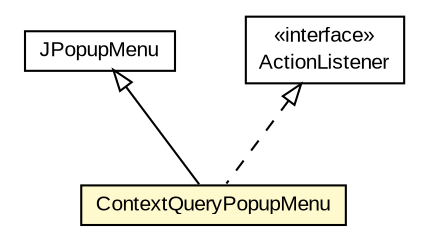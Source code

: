 #!/usr/local/bin/dot
#
# Class diagram 
# Generated by UMLGraph version 5.3 (http://www.umlgraph.org/)
#

digraph G {
	edge [fontname="arial",fontsize=10,labelfontname="arial",labelfontsize=10];
	node [fontname="arial",fontsize=10,shape=plaintext];
	nodesep=0.25;
	ranksep=0.5;
	// context.arch.intelligibility.presenters.QueryableTablePanelPresenter.ContextQueryPopupMenu
	c149138 [label=<<table title="context.arch.intelligibility.presenters.QueryableTablePanelPresenter.ContextQueryPopupMenu" border="0" cellborder="1" cellspacing="0" cellpadding="2" port="p" bgcolor="lemonChiffon" href="./QueryableTablePanelPresenter.ContextQueryPopupMenu.html">
		<tr><td><table border="0" cellspacing="0" cellpadding="1">
<tr><td align="center" balign="center"> ContextQueryPopupMenu </td></tr>
		</table></td></tr>
		</table>>, fontname="arial", fontcolor="black", fontsize=10.0];
	//context.arch.intelligibility.presenters.QueryableTablePanelPresenter.ContextQueryPopupMenu extends javax.swing.JPopupMenu
	c149185:p -> c149138:p [dir=back,arrowtail=empty];
	//context.arch.intelligibility.presenters.QueryableTablePanelPresenter.ContextQueryPopupMenu implements java.awt.event.ActionListener
	c149186:p -> c149138:p [dir=back,arrowtail=empty,style=dashed];
	// javax.swing.JPopupMenu
	c149185 [label=<<table title="javax.swing.JPopupMenu" border="0" cellborder="1" cellspacing="0" cellpadding="2" port="p" href="http://java.sun.com/j2se/1.4.2/docs/api/javax/swing/JPopupMenu.html">
		<tr><td><table border="0" cellspacing="0" cellpadding="1">
<tr><td align="center" balign="center"> JPopupMenu </td></tr>
		</table></td></tr>
		</table>>, fontname="arial", fontcolor="black", fontsize=10.0];
	// java.awt.event.ActionListener
	c149186 [label=<<table title="java.awt.event.ActionListener" border="0" cellborder="1" cellspacing="0" cellpadding="2" port="p" href="http://java.sun.com/j2se/1.4.2/docs/api/java/awt/event/ActionListener.html">
		<tr><td><table border="0" cellspacing="0" cellpadding="1">
<tr><td align="center" balign="center"> &#171;interface&#187; </td></tr>
<tr><td align="center" balign="center"> ActionListener </td></tr>
		</table></td></tr>
		</table>>, fontname="arial", fontcolor="black", fontsize=10.0];
}

